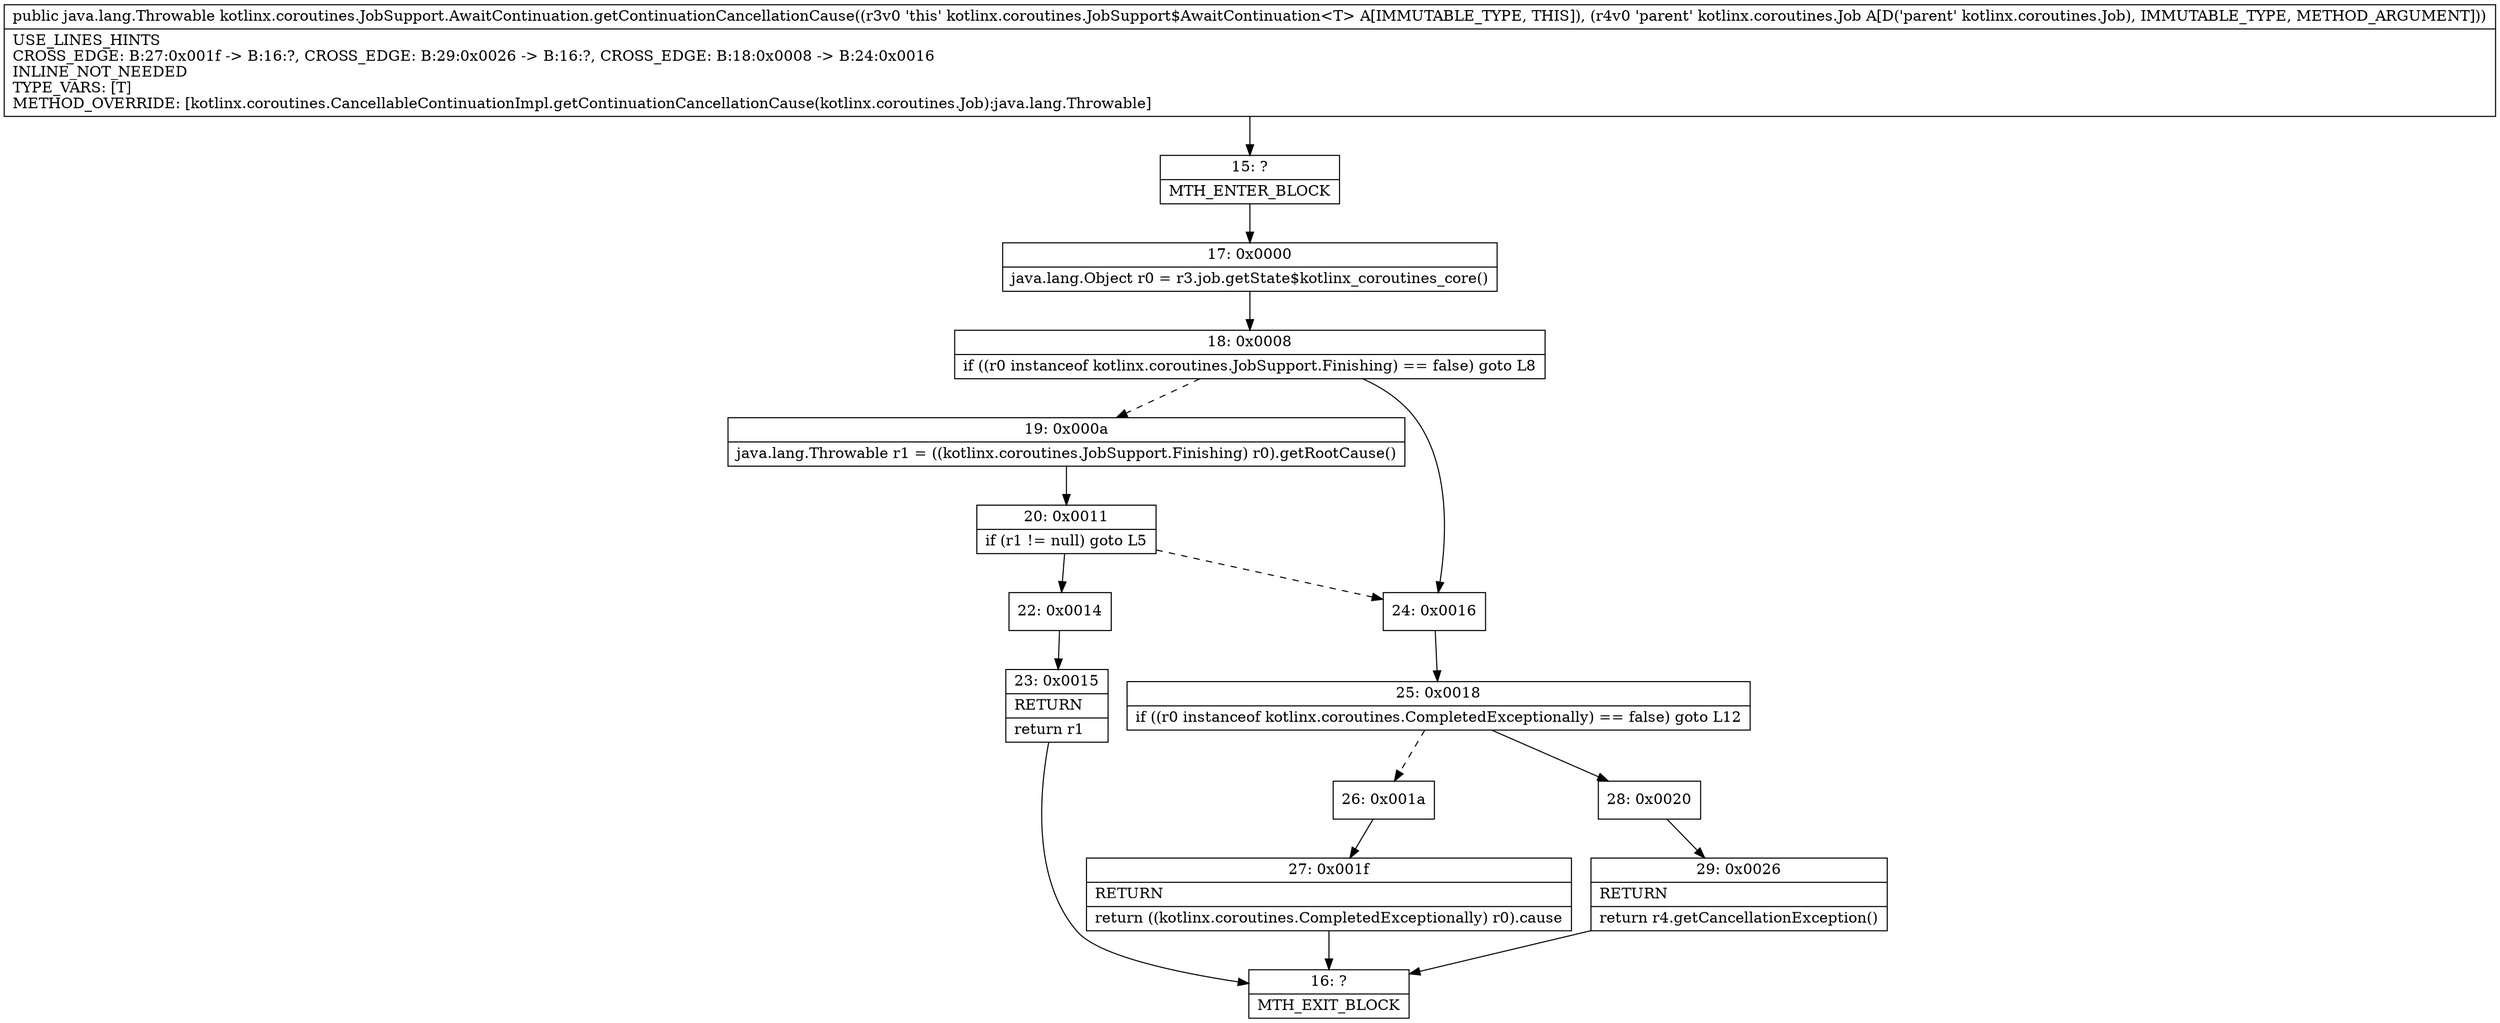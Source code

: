 digraph "CFG forkotlinx.coroutines.JobSupport.AwaitContinuation.getContinuationCancellationCause(Lkotlinx\/coroutines\/Job;)Ljava\/lang\/Throwable;" {
Node_15 [shape=record,label="{15\:\ ?|MTH_ENTER_BLOCK\l}"];
Node_17 [shape=record,label="{17\:\ 0x0000|java.lang.Object r0 = r3.job.getState$kotlinx_coroutines_core()\l}"];
Node_18 [shape=record,label="{18\:\ 0x0008|if ((r0 instanceof kotlinx.coroutines.JobSupport.Finishing) == false) goto L8\l}"];
Node_19 [shape=record,label="{19\:\ 0x000a|java.lang.Throwable r1 = ((kotlinx.coroutines.JobSupport.Finishing) r0).getRootCause()\l}"];
Node_20 [shape=record,label="{20\:\ 0x0011|if (r1 != null) goto L5\l}"];
Node_22 [shape=record,label="{22\:\ 0x0014}"];
Node_23 [shape=record,label="{23\:\ 0x0015|RETURN\l|return r1\l}"];
Node_16 [shape=record,label="{16\:\ ?|MTH_EXIT_BLOCK\l}"];
Node_24 [shape=record,label="{24\:\ 0x0016}"];
Node_25 [shape=record,label="{25\:\ 0x0018|if ((r0 instanceof kotlinx.coroutines.CompletedExceptionally) == false) goto L12\l}"];
Node_26 [shape=record,label="{26\:\ 0x001a}"];
Node_27 [shape=record,label="{27\:\ 0x001f|RETURN\l|return ((kotlinx.coroutines.CompletedExceptionally) r0).cause\l}"];
Node_28 [shape=record,label="{28\:\ 0x0020}"];
Node_29 [shape=record,label="{29\:\ 0x0026|RETURN\l|return r4.getCancellationException()\l}"];
MethodNode[shape=record,label="{public java.lang.Throwable kotlinx.coroutines.JobSupport.AwaitContinuation.getContinuationCancellationCause((r3v0 'this' kotlinx.coroutines.JobSupport$AwaitContinuation\<T\> A[IMMUTABLE_TYPE, THIS]), (r4v0 'parent' kotlinx.coroutines.Job A[D('parent' kotlinx.coroutines.Job), IMMUTABLE_TYPE, METHOD_ARGUMENT]))  | USE_LINES_HINTS\lCROSS_EDGE: B:27:0x001f \-\> B:16:?, CROSS_EDGE: B:29:0x0026 \-\> B:16:?, CROSS_EDGE: B:18:0x0008 \-\> B:24:0x0016\lINLINE_NOT_NEEDED\lTYPE_VARS: [T]\lMETHOD_OVERRIDE: [kotlinx.coroutines.CancellableContinuationImpl.getContinuationCancellationCause(kotlinx.coroutines.Job):java.lang.Throwable]\l}"];
MethodNode -> Node_15;Node_15 -> Node_17;
Node_17 -> Node_18;
Node_18 -> Node_19[style=dashed];
Node_18 -> Node_24;
Node_19 -> Node_20;
Node_20 -> Node_22;
Node_20 -> Node_24[style=dashed];
Node_22 -> Node_23;
Node_23 -> Node_16;
Node_24 -> Node_25;
Node_25 -> Node_26[style=dashed];
Node_25 -> Node_28;
Node_26 -> Node_27;
Node_27 -> Node_16;
Node_28 -> Node_29;
Node_29 -> Node_16;
}

